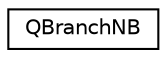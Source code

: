 digraph "Graphical Class Hierarchy"
{
 // LATEX_PDF_SIZE
  edge [fontname="Helvetica",fontsize="10",labelfontname="Helvetica",labelfontsize="10"];
  node [fontname="Helvetica",fontsize="10",shape=record];
  rankdir="LR";
  Node0 [label="QBranchNB",height=0.2,width=0.4,color="black", fillcolor="white", style="filled",URL="$struct_q_branch_n_b.html",tooltip="Box representing a branch in a tree. It has four children. Used in QTreeNB which is used in TreeQuad."];
}
